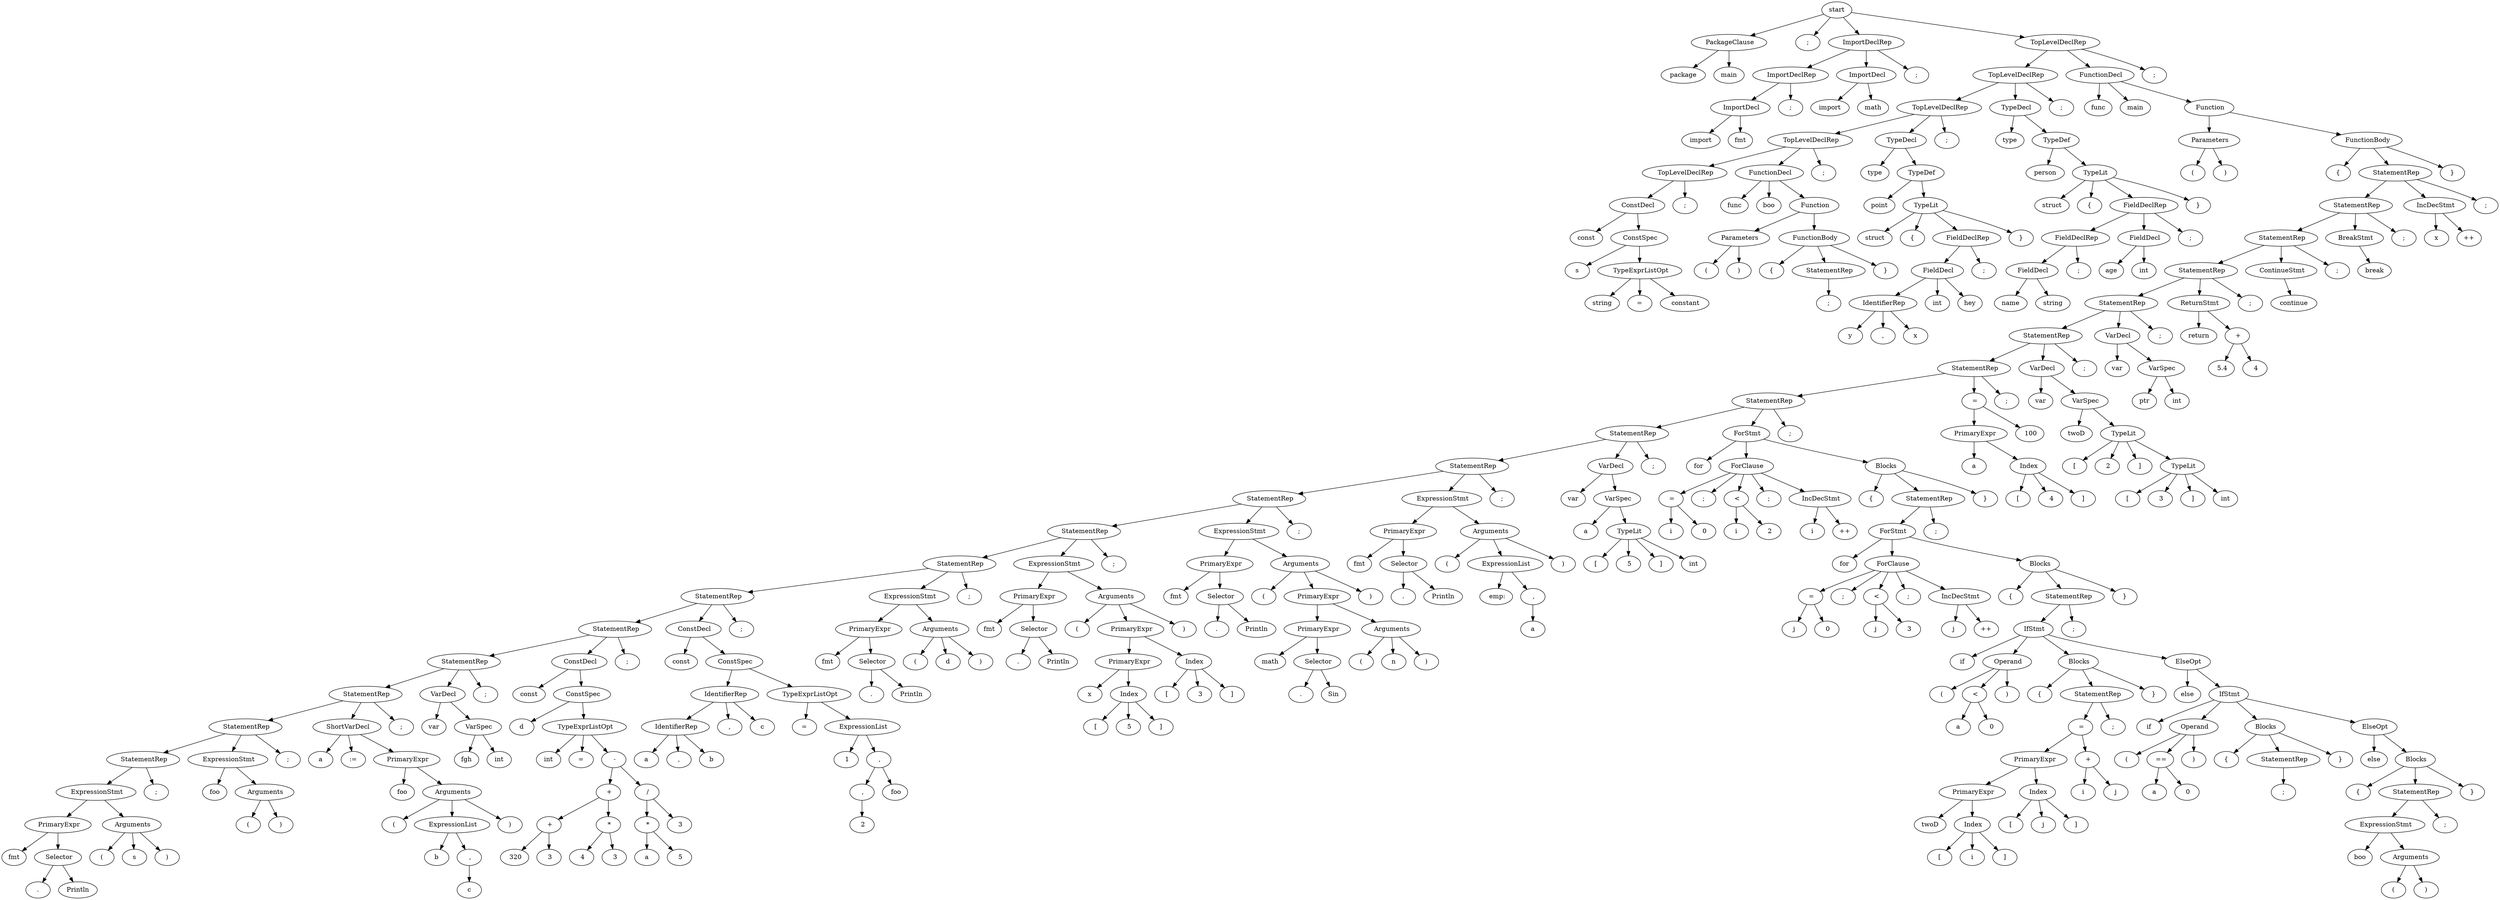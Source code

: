 digraph G{
1 [label="start"]
2 [label=" PackageClause" ] ;
1->2;
3 [label="package" ] ;
2->3;
4 [label="main" ] ;
2->4;
6 [label=";" ] ;
1->6;
7 [label=" ImportDeclRep" ] ;
1->7;
8 [label=" ImportDeclRep" ] ;
7->8;
9 [label=" ImportDecl" ] ;
8->9;
10 [label="import" ] ;
9->10;
11 [label="fmt" ] ;
9->11;
13 [label=";" ] ;
8->13;
15 [label=" ImportDecl" ] ;
7->15;
16 [label="import" ] ;
15->16;
17 [label="math" ] ;
15->17;
19 [label=";" ] ;
7->19;
21 [label=" TopLevelDeclRep" ] ;
1->21;
22 [label=" TopLevelDeclRep" ] ;
21->22;
23 [label=" TopLevelDeclRep" ] ;
22->23;
24 [label=" TopLevelDeclRep" ] ;
23->24;
25 [label=" TopLevelDeclRep" ] ;
24->25;
26 [label=" ConstDecl" ] ;
25->26;
27 [label="const" ] ;
26->27;
28 [label=" ConstSpec" ] ;
26->28;
29 [label="s" ] ;
28->29;
30 [label=" TypeExprListOpt" ] ;
28->30;
31 [label="string" ] ;
30->31;
32 [label="=" ] ;
30->32;
33 [label=" constant" ] ;
30->33;
38 [label=";" ] ;
25->38;
40 [label=" FunctionDecl" ] ;
24->40;
41 [label="func" ] ;
40->41;
42 [label="boo" ] ;
40->42;
43 [label=" Function" ] ;
40->43;
44 [label=" Parameters" ] ;
43->44;
45 [label="(" ] ;
44->45;
46 [label=")" ] ;
44->46;
48 [label=" FunctionBody" ] ;
43->48;
49 [label="{" ] ;
48->49;
50 [label=" StatementRep" ] ;
48->50;
51 [label=";" ] ;
50->51;
53 [label="}" ] ;
48->53;
57 [label=";" ] ;
24->57;
59 [label=" TypeDecl" ] ;
23->59;
60 [label="type" ] ;
59->60;
61 [label=" TypeDef" ] ;
59->61;
62 [label="point" ] ;
61->62;
63 [label=" TypeLit" ] ;
61->63;
64 [label="struct" ] ;
63->64;
65 [label="{" ] ;
63->65;
66 [label=" FieldDeclRep" ] ;
63->66;
67 [label=" FieldDecl" ] ;
66->67;
68 [label=" IdentifierRep" ] ;
67->68;
69 [label="y" ] ;
68->69;
70 [label="," ] ;
68->70;
71 [label="x" ] ;
68->71;
73 [label="int" ] ;
67->73;
74 [label="hey" ] ;
67->74;
76 [label=";" ] ;
66->76;
78 [label="}" ] ;
63->78;
82 [label=";" ] ;
23->82;
84 [label=" TypeDecl" ] ;
22->84;
85 [label="type" ] ;
84->85;
86 [label=" TypeDef" ] ;
84->86;
87 [label="person" ] ;
86->87;
88 [label=" TypeLit" ] ;
86->88;
89 [label="struct" ] ;
88->89;
90 [label="{" ] ;
88->90;
91 [label=" FieldDeclRep" ] ;
88->91;
92 [label=" FieldDeclRep" ] ;
91->92;
93 [label=" FieldDecl" ] ;
92->93;
94 [label="name" ] ;
93->94;
95 [label="string" ] ;
93->95;
97 [label=";" ] ;
92->97;
99 [label=" FieldDecl" ] ;
91->99;
100 [label="age" ] ;
99->100;
101 [label="int" ] ;
99->101;
103 [label=";" ] ;
91->103;
105 [label="}" ] ;
88->105;
109 [label=";" ] ;
22->109;
111 [label=" FunctionDecl" ] ;
21->111;
112 [label="func" ] ;
111->112;
113 [label="main" ] ;
111->113;
114 [label=" Function" ] ;
111->114;
115 [label=" Parameters" ] ;
114->115;
116 [label="(" ] ;
115->116;
117 [label=")" ] ;
115->117;
119 [label=" FunctionBody" ] ;
114->119;
120 [label="{" ] ;
119->120;
121 [label=" StatementRep" ] ;
119->121;
122 [label=" StatementRep" ] ;
121->122;
123 [label=" StatementRep" ] ;
122->123;
124 [label=" StatementRep" ] ;
123->124;
125 [label=" StatementRep" ] ;
124->125;
126 [label=" StatementRep" ] ;
125->126;
127 [label=" StatementRep" ] ;
126->127;
128 [label=" StatementRep" ] ;
127->128;
129 [label=" StatementRep" ] ;
128->129;
130 [label=" StatementRep" ] ;
129->130;
131 [label=" StatementRep" ] ;
130->131;
132 [label=" StatementRep" ] ;
131->132;
133 [label=" StatementRep" ] ;
132->133;
134 [label=" StatementRep" ] ;
133->134;
135 [label=" StatementRep" ] ;
134->135;
136 [label=" StatementRep" ] ;
135->136;
137 [label=" StatementRep" ] ;
136->137;
138 [label=" StatementRep" ] ;
137->138;
139 [label=" StatementRep" ] ;
138->139;
140 [label=" ExpressionStmt" ] ;
139->140;
141 [label=" PrimaryExpr" ] ;
140->141;
142 [label="fmt" ] ;
141->142;
143 [label=" Selector" ] ;
141->143;
144 [label="." ] ;
143->144;
145 [label="Println" ] ;
143->145;
148 [label=" Arguments" ] ;
140->148;
149 [label="(" ] ;
148->149;
150 [label="s" ] ;
148->150;
151 [label=")" ] ;
148->151;
154 [label=";" ] ;
139->154;
156 [label=" ExpressionStmt" ] ;
138->156;
157 [label="foo" ] ;
156->157;
158 [label=" Arguments" ] ;
156->158;
159 [label="(" ] ;
158->159;
160 [label=")" ] ;
158->160;
163 [label=";" ] ;
138->163;
165 [label=" ShortVarDecl" ] ;
137->165;
166 [label="a" ] ;
165->166;
167 [label=":=" ] ;
165->167;
168 [label=" PrimaryExpr" ] ;
165->168;
169 [label="foo" ] ;
168->169;
170 [label=" Arguments" ] ;
168->170;
171 [label="(" ] ;
170->171;
172 [label=" ExpressionList" ] ;
170->172;
173 [label="b" ] ;
172->173;
174 [label=" ," ] ;
172->174;
175 [label="c" ] ;
174->175;
178 [label=")" ] ;
170->178;
182 [label=";" ] ;
137->182;
184 [label=" VarDecl" ] ;
136->184;
185 [label="var" ] ;
184->185;
186 [label=" VarSpec" ] ;
184->186;
187 [label="fgh" ] ;
186->187;
188 [label="int" ] ;
186->188;
191 [label=";" ] ;
136->191;
193 [label=" ConstDecl" ] ;
135->193;
194 [label="const" ] ;
193->194;
195 [label=" ConstSpec" ] ;
193->195;
196 [label="d" ] ;
195->196;
197 [label=" TypeExprListOpt" ] ;
195->197;
198 [label="int" ] ;
197->198;
199 [label="=" ] ;
197->199;
200 [label=" -" ] ;
197->200;
201 [label=" +" ] ;
200->201;
202 [label=" +" ] ;
201->202;
203 [label=" 320" ] ;
202->203;
205 [label=" 3" ] ;
202->205;
208 [label=" *" ] ;
201->208;
209 [label=" 4" ] ;
208->209;
211 [label=" 3" ] ;
208->211;
215 [label=" /" ] ;
200->215;
216 [label=" *" ] ;
215->216;
217 [label="a" ] ;
216->217;
218 [label=" 5" ] ;
216->218;
221 [label=" 3" ] ;
215->221;
228 [label=";" ] ;
135->228;
230 [label=" ConstDecl" ] ;
134->230;
231 [label="const" ] ;
230->231;
232 [label=" ConstSpec" ] ;
230->232;
233 [label=" IdentifierRep" ] ;
232->233;
234 [label=" IdentifierRep" ] ;
233->234;
235 [label="a" ] ;
234->235;
236 [label="," ] ;
234->236;
237 [label="b" ] ;
234->237;
239 [label="," ] ;
233->239;
240 [label="c" ] ;
233->240;
242 [label=" TypeExprListOpt" ] ;
232->242;
243 [label="=" ] ;
242->243;
244 [label=" ExpressionList" ] ;
242->244;
245 [label=" 1" ] ;
244->245;
247 [label=" ," ] ;
244->247;
248 [label=" ," ] ;
247->248;
249 [label=" 2" ] ;
248->249;
252 [label=" foo" ] ;
247->252;
259 [label=";" ] ;
134->259;
261 [label=" ExpressionStmt" ] ;
133->261;
262 [label=" PrimaryExpr" ] ;
261->262;
263 [label="fmt" ] ;
262->263;
264 [label=" Selector" ] ;
262->264;
265 [label="." ] ;
264->265;
266 [label="Println" ] ;
264->266;
269 [label=" Arguments" ] ;
261->269;
270 [label="(" ] ;
269->270;
271 [label="d" ] ;
269->271;
272 [label=")" ] ;
269->272;
275 [label=";" ] ;
133->275;
277 [label=" ExpressionStmt" ] ;
132->277;
278 [label=" PrimaryExpr" ] ;
277->278;
279 [label="fmt" ] ;
278->279;
280 [label=" Selector" ] ;
278->280;
281 [label="." ] ;
280->281;
282 [label="Println" ] ;
280->282;
285 [label=" Arguments" ] ;
277->285;
286 [label="(" ] ;
285->286;
287 [label=" PrimaryExpr" ] ;
285->287;
288 [label=" PrimaryExpr" ] ;
287->288;
289 [label="x" ] ;
288->289;
290 [label=" Index" ] ;
288->290;
291 [label="[" ] ;
290->291;
292 [label=" 5" ] ;
290->292;
294 [label="]" ] ;
290->294;
297 [label=" Index" ] ;
287->297;
298 [label="[" ] ;
297->298;
299 [label=" 3" ] ;
297->299;
301 [label="]" ] ;
297->301;
304 [label=")" ] ;
285->304;
307 [label=";" ] ;
132->307;
309 [label=" ExpressionStmt" ] ;
131->309;
310 [label=" PrimaryExpr" ] ;
309->310;
311 [label="fmt" ] ;
310->311;
312 [label=" Selector" ] ;
310->312;
313 [label="." ] ;
312->313;
314 [label="Println" ] ;
312->314;
317 [label=" Arguments" ] ;
309->317;
318 [label="(" ] ;
317->318;
319 [label=" PrimaryExpr" ] ;
317->319;
320 [label=" PrimaryExpr" ] ;
319->320;
321 [label="math" ] ;
320->321;
322 [label=" Selector" ] ;
320->322;
323 [label="." ] ;
322->323;
324 [label="Sin" ] ;
322->324;
327 [label=" Arguments" ] ;
319->327;
328 [label="(" ] ;
327->328;
329 [label="n" ] ;
327->329;
330 [label=")" ] ;
327->330;
333 [label=")" ] ;
317->333;
336 [label=";" ] ;
131->336;
338 [label=" ExpressionStmt" ] ;
130->338;
339 [label=" PrimaryExpr" ] ;
338->339;
340 [label="fmt" ] ;
339->340;
341 [label=" Selector" ] ;
339->341;
342 [label="." ] ;
341->342;
343 [label="Println" ] ;
341->343;
346 [label=" Arguments" ] ;
338->346;
347 [label="(" ] ;
346->347;
348 [label=" ExpressionList" ] ;
346->348;
349 [label=" emp:" ] ;
348->349;
351 [label=" ," ] ;
348->351;
352 [label="a" ] ;
351->352;
355 [label=")" ] ;
346->355;
358 [label=";" ] ;
130->358;
360 [label=" VarDecl" ] ;
129->360;
361 [label="var" ] ;
360->361;
362 [label=" VarSpec" ] ;
360->362;
363 [label="a" ] ;
362->363;
364 [label=" TypeLit" ] ;
362->364;
365 [label="[" ] ;
364->365;
366 [label=" 5" ] ;
364->366;
368 [label="]" ] ;
364->368;
369 [label="int" ] ;
364->369;
373 [label=";" ] ;
129->373;
375 [label=" ForStmt" ] ;
128->375;
376 [label="for" ] ;
375->376;
377 [label=" ForClause" ] ;
375->377;
378 [label=" =" ] ;
377->378;
379 [label="i" ] ;
378->379;
380 [label=" 0" ] ;
378->380;
383 [label=";" ] ;
377->383;
384 [label=" <" ] ;
377->384;
385 [label="i" ] ;
384->385;
386 [label=" 2" ] ;
384->386;
389 [label=";" ] ;
377->389;
390 [label=" IncDecStmt" ] ;
377->390;
391 [label="i" ] ;
390->391;
392 [label="++" ] ;
390->392;
395 [label=" Blocks" ] ;
375->395;
396 [label="{" ] ;
395->396;
397 [label=" StatementRep" ] ;
395->397;
398 [label=" ForStmt" ] ;
397->398;
399 [label="for" ] ;
398->399;
400 [label=" ForClause" ] ;
398->400;
401 [label=" =" ] ;
400->401;
402 [label="j" ] ;
401->402;
403 [label=" 0" ] ;
401->403;
406 [label=";" ] ;
400->406;
407 [label=" <" ] ;
400->407;
408 [label="j" ] ;
407->408;
409 [label=" 3" ] ;
407->409;
412 [label=";" ] ;
400->412;
413 [label=" IncDecStmt" ] ;
400->413;
414 [label="j" ] ;
413->414;
415 [label="++" ] ;
413->415;
418 [label=" Blocks" ] ;
398->418;
419 [label="{" ] ;
418->419;
420 [label=" StatementRep" ] ;
418->420;
421 [label=" IfStmt" ] ;
420->421;
422 [label="if" ] ;
421->422;
423 [label=" Operand" ] ;
421->423;
424 [label="(" ] ;
423->424;
425 [label=" <" ] ;
423->425;
426 [label="a" ] ;
425->426;
427 [label=" 0" ] ;
425->427;
430 [label=")" ] ;
423->430;
432 [label=" Blocks" ] ;
421->432;
433 [label="{" ] ;
432->433;
434 [label=" StatementRep" ] ;
432->434;
435 [label=" =" ] ;
434->435;
436 [label=" PrimaryExpr" ] ;
435->436;
437 [label=" PrimaryExpr" ] ;
436->437;
438 [label="twoD" ] ;
437->438;
439 [label=" Index" ] ;
437->439;
440 [label="[" ] ;
439->440;
441 [label="i" ] ;
439->441;
442 [label="]" ] ;
439->442;
445 [label=" Index" ] ;
436->445;
446 [label="[" ] ;
445->446;
447 [label="j" ] ;
445->447;
448 [label="]" ] ;
445->448;
451 [label=" +" ] ;
435->451;
452 [label="i" ] ;
451->452;
453 [label="j" ] ;
451->453;
456 [label=";" ] ;
434->456;
458 [label="}" ] ;
432->458;
460 [label=" ElseOpt" ] ;
421->460;
461 [label="else" ] ;
460->461;
462 [label=" IfStmt" ] ;
460->462;
463 [label="if" ] ;
462->463;
464 [label=" Operand" ] ;
462->464;
465 [label="(" ] ;
464->465;
466 [label=" ==" ] ;
464->466;
467 [label="a" ] ;
466->467;
468 [label=" 0" ] ;
466->468;
471 [label=")" ] ;
464->471;
473 [label=" Blocks" ] ;
462->473;
474 [label="{" ] ;
473->474;
475 [label=" StatementRep" ] ;
473->475;
476 [label=";" ] ;
475->476;
478 [label="}" ] ;
473->478;
480 [label=" ElseOpt" ] ;
462->480;
481 [label="else" ] ;
480->481;
482 [label=" Blocks" ] ;
480->482;
483 [label="{" ] ;
482->483;
484 [label=" StatementRep" ] ;
482->484;
485 [label=" ExpressionStmt" ] ;
484->485;
486 [label="boo" ] ;
485->486;
487 [label=" Arguments" ] ;
485->487;
488 [label="(" ] ;
487->488;
489 [label=")" ] ;
487->489;
492 [label=";" ] ;
484->492;
494 [label="}" ] ;
482->494;
500 [label=";" ] ;
420->500;
502 [label="}" ] ;
418->502;
505 [label=";" ] ;
397->505;
507 [label="}" ] ;
395->507;
510 [label=";" ] ;
128->510;
512 [label=" =" ] ;
127->512;
513 [label=" PrimaryExpr" ] ;
512->513;
514 [label="a" ] ;
513->514;
515 [label=" Index" ] ;
513->515;
516 [label="[" ] ;
515->516;
517 [label=" 4" ] ;
515->517;
519 [label="]" ] ;
515->519;
522 [label=" 100" ] ;
512->522;
525 [label=";" ] ;
127->525;
527 [label=" VarDecl" ] ;
126->527;
528 [label="var" ] ;
527->528;
529 [label=" VarSpec" ] ;
527->529;
530 [label="twoD" ] ;
529->530;
531 [label=" TypeLit" ] ;
529->531;
532 [label="[" ] ;
531->532;
533 [label=" 2" ] ;
531->533;
535 [label="]" ] ;
531->535;
536 [label=" TypeLit" ] ;
531->536;
537 [label="[" ] ;
536->537;
538 [label=" 3" ] ;
536->538;
540 [label="]" ] ;
536->540;
541 [label="int" ] ;
536->541;
546 [label=";" ] ;
126->546;
548 [label=" VarDecl" ] ;
125->548;
549 [label="var" ] ;
548->549;
550 [label=" VarSpec" ] ;
548->550;
551 [label="ptr" ] ;
550->551;
552 [label="int" ] ;
550->552;
555 [label=";" ] ;
125->555;
557 [label=" ReturnStmt" ] ;
124->557;
558 [label="return" ] ;
557->558;
559 [label=" +" ] ;
557->559;
560 [label=" 5.4" ] ;
559->560;
562 [label=" 4" ] ;
559->562;
566 [label=";" ] ;
124->566;
568 [label=" ContinueStmt" ] ;
123->568;
569 [label="continue" ] ;
568->569;
571 [label=";" ] ;
123->571;
573 [label=" BreakStmt" ] ;
122->573;
574 [label="break" ] ;
573->574;
576 [label=";" ] ;
122->576;
578 [label=" IncDecStmt" ] ;
121->578;
579 [label="x" ] ;
578->579;
580 [label="++" ] ;
578->580;
582 [label=";" ] ;
121->582;
584 [label="}" ] ;
119->584;
588 [label=";" ] ;
21->588;
}

